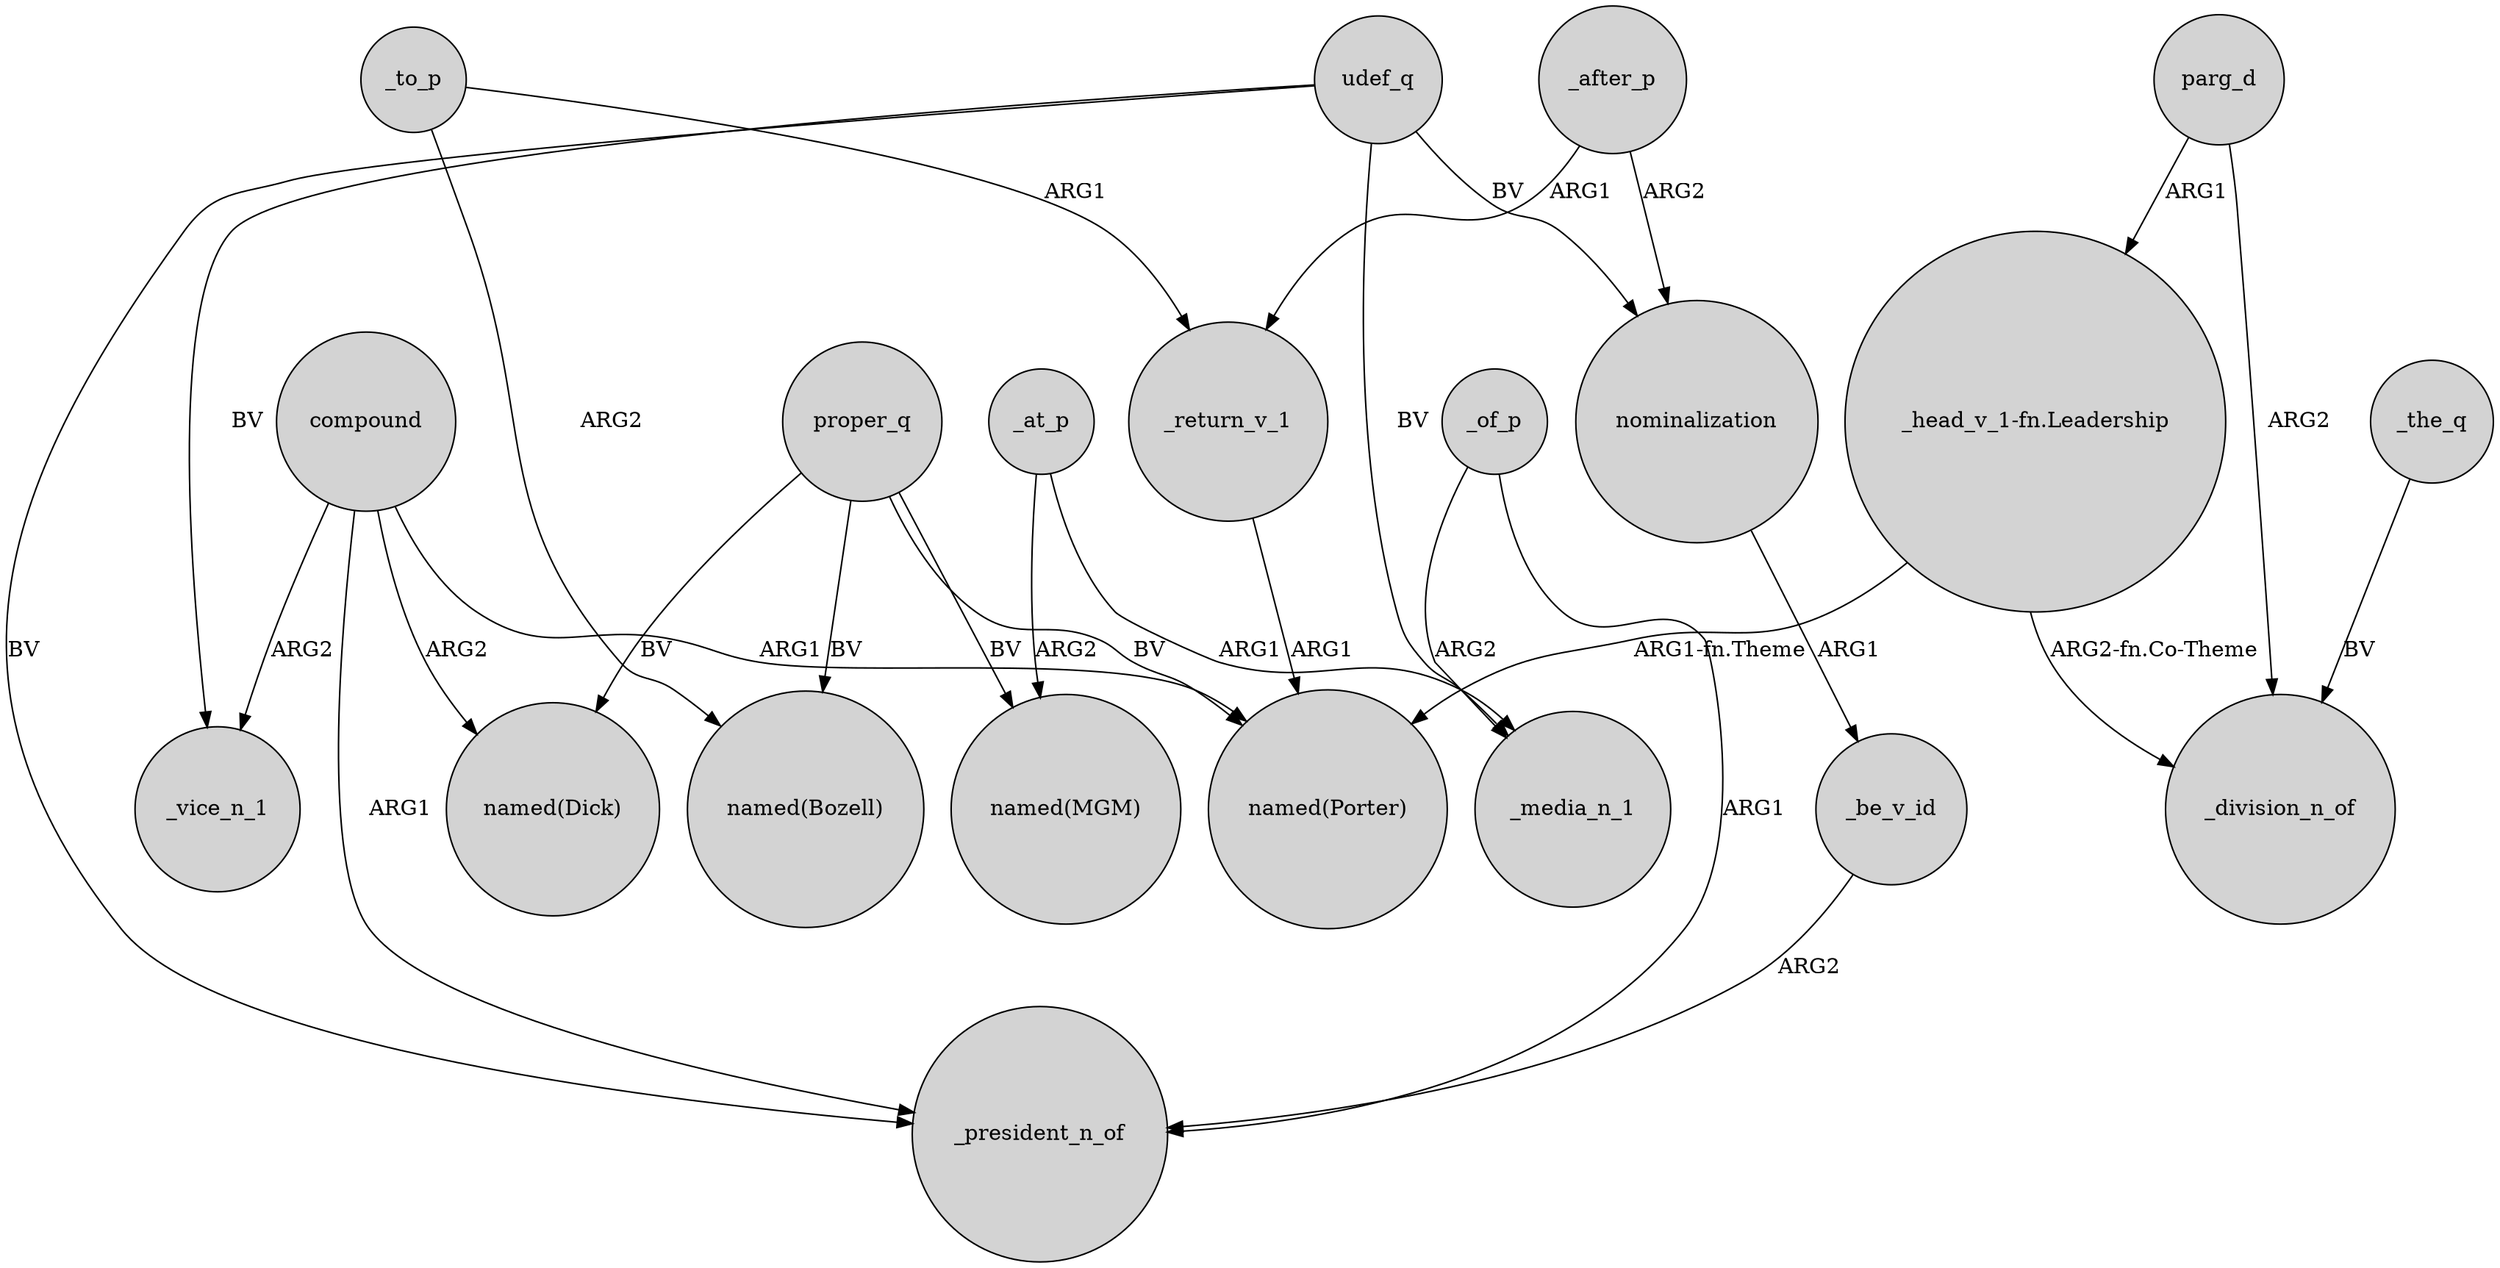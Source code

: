 digraph {
	node [shape=circle style=filled]
	proper_q -> "named(Porter)" [label=BV]
	compound -> _vice_n_1 [label=ARG2]
	_of_p -> _media_n_1 [label=ARG2]
	"_head_v_1-fn.Leadership" -> "named(Porter)" [label="ARG1-fn.Theme"]
	_to_p -> _return_v_1 [label=ARG1]
	parg_d -> _division_n_of [label=ARG2]
	compound -> "named(Dick)" [label=ARG2]
	_be_v_id -> _president_n_of [label=ARG2]
	parg_d -> "_head_v_1-fn.Leadership" [label=ARG1]
	_at_p -> "named(MGM)" [label=ARG2]
	_return_v_1 -> "named(Porter)" [label=ARG1]
	udef_q -> _media_n_1 [label=BV]
	proper_q -> "named(Dick)" [label=BV]
	udef_q -> _vice_n_1 [label=BV]
	_of_p -> _president_n_of [label=ARG1]
	"_head_v_1-fn.Leadership" -> _division_n_of [label="ARG2-fn.Co-Theme"]
	compound -> _president_n_of [label=ARG1]
	udef_q -> _president_n_of [label=BV]
	compound -> "named(Porter)" [label=ARG1]
	proper_q -> "named(MGM)" [label=BV]
	nominalization -> _be_v_id [label=ARG1]
	_to_p -> "named(Bozell)" [label=ARG2]
	udef_q -> nominalization [label=BV]
	_at_p -> _media_n_1 [label=ARG1]
	_after_p -> _return_v_1 [label=ARG1]
	_after_p -> nominalization [label=ARG2]
	proper_q -> "named(Bozell)" [label=BV]
	_the_q -> _division_n_of [label=BV]
}
